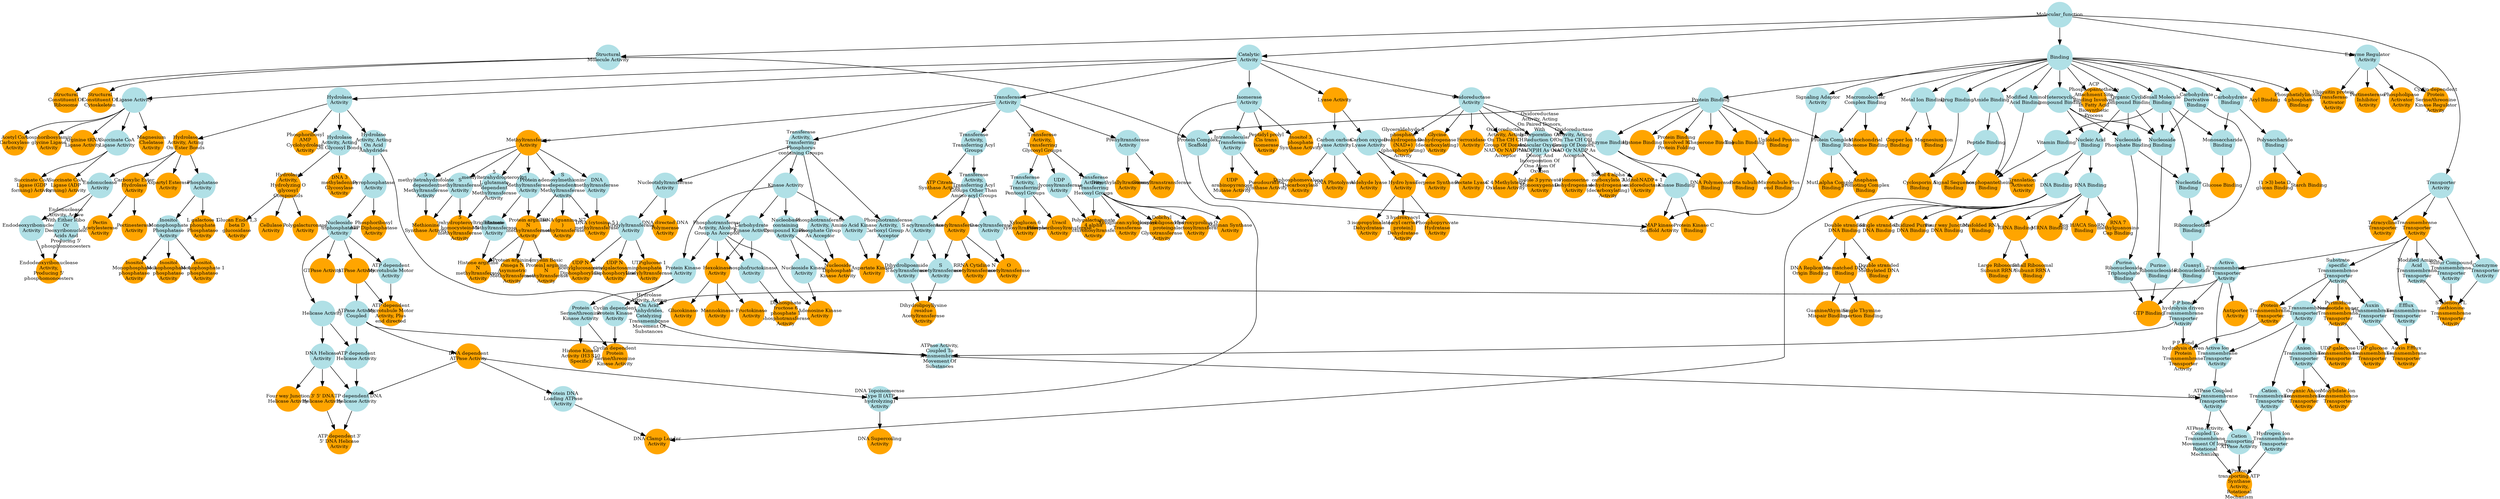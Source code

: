 digraph {
1 [style="filled", fixedsize="true", fontsize="10", shape="circle", width="0.75", fillcolor="powderblue", label="Molecular_function", color="transparent"];
2 [style="filled", fixedsize="true", fontsize="10", shape="circle", width="0.75", fillcolor="powderblue", label="Structural
Molecule Activity", color="transparent"];
3 [style="filled", fixedsize="true", fontsize="10", shape="circle", width="0.75", fillcolor="orange", label="Structural
Constituent Of
Ribosome", color="transparent"];
4 [style="filled", fixedsize="true", fontsize="10", shape="circle", width="0.75", fillcolor="powderblue", label="Catalytic
Activity", color="transparent"];
5 [style="filled", fixedsize="true", fontsize="10", shape="circle", width="0.75", fillcolor="powderblue", label="Hydrolase
Activity", color="transparent"];
6 [style="filled", fixedsize="true", fontsize="10", shape="circle", width="0.75", fillcolor="powderblue", label="Hydrolase
Activity, Acting
On Acid
Anhydrides", color="transparent"];
7 [style="filled", fixedsize="true", fontsize="10", shape="circle", width="0.75", fillcolor="powderblue", label="Pyrophosphatase
Activity", color="transparent"];
8 [style="filled", fixedsize="true", fontsize="10", shape="circle", width="0.75", fillcolor="powderblue", label="Nucleoside
triphosphatase
Activity", color="transparent"];
9 [style="filled", fixedsize="true", fontsize="10", shape="circle", width="0.75", fillcolor="powderblue", label="Binding", color="transparent"];
10 [style="filled", fixedsize="true", fontsize="10", shape="circle", width="0.75", fillcolor="powderblue", label="Protein Binding", color="transparent"];
11 [style="filled", fixedsize="true", fontsize="10", shape="circle", width="0.75", fillcolor="orange", label="Tubulin Binding", color="transparent"];
12 [style="filled", fixedsize="true", fontsize="10", shape="circle", width="0.75", fillcolor="orange", label="Unfolded Protein
Binding", color="transparent"];
13 [style="filled", fixedsize="true", fontsize="10", shape="circle", width="0.75", fillcolor="powderblue", label="Metal Ion Binding", color="transparent"];
14 [style="filled", fixedsize="true", fontsize="10", shape="circle", width="0.75", fillcolor="orange", label="Copper Ion
Binding", color="transparent"];
15 [style="filled", fixedsize="true", fontsize="10", shape="circle", width="0.75", fillcolor="powderblue", label="Organic Cyclic
Compound Binding", color="transparent"];
16 [style="filled", fixedsize="true", fontsize="10", shape="circle", width="0.75", fillcolor="powderblue", label="Heterocyclic
Compound Binding", color="transparent"];
17 [style="filled", fixedsize="true", fontsize="10", shape="circle", width="0.75", fillcolor="powderblue", label="Nucleic Acid
Binding", color="transparent"];
18 [style="filled", fixedsize="true", fontsize="10", shape="circle", width="0.75", fillcolor="powderblue", label="DNA Binding", color="transparent"];
19 [style="filled", fixedsize="true", fontsize="10", shape="circle", width="0.75", fillcolor="orange", label="Double stranded
DNA Binding", color="transparent"];
20 [style="filled", fixedsize="true", fontsize="10", shape="circle", width="0.75", fillcolor="orange", label="DNA Replication
Origin Binding", color="transparent"];
21 [style="filled", fixedsize="true", fontsize="10", shape="circle", width="0.75", fillcolor="powderblue", label="RNA Binding", color="transparent"];
22 [style="filled", fixedsize="true", fontsize="10", shape="circle", width="0.75", fillcolor="orange", label="RRNA Binding", color="transparent"];
23 [style="filled", fixedsize="true", fontsize="10", shape="circle", width="0.75", fillcolor="powderblue", label="Enzyme Regulator
Activity", color="transparent"];
24 [style="filled", fixedsize="true", fontsize="10", shape="circle", width="0.75", fillcolor="orange", label="Cyclin dependent
Protein
Serine/threonine
Kinase Regulator
Activity", color="transparent"];
25 [style="filled", fixedsize="true", fontsize="10", shape="circle", width="0.75", fillcolor="orange", label="ATPase Activity", color="transparent"];
26 [style="filled", fixedsize="true", fontsize="10", shape="circle", width="0.75", fillcolor="powderblue", label="ATPase Activity,
Coupled", color="transparent"];
27 [style="filled", fixedsize="true", fontsize="10", shape="circle", width="0.75", fillcolor="orange", label="DNA dependent
ATPase Activity", color="transparent"];
28 [style="filled", fixedsize="true", fontsize="10", shape="circle", width="0.75", fillcolor="orange", label="MRNA Binding", color="transparent"];
29 [style="filled", fixedsize="true", fontsize="10", shape="circle", width="0.75", fillcolor="powderblue", label="Enzyme Binding", color="transparent"];
30 [style="filled", fixedsize="true", fontsize="10", shape="circle", width="0.75", fillcolor="powderblue", label="Kinase Binding", color="transparent"];
31 [style="filled", fixedsize="true", fontsize="10", shape="circle", width="0.75", fillcolor="powderblue", label="ATP dependent
Microtubule Motor
Activity", color="transparent"];
32 [style="filled", fixedsize="true", fontsize="10", shape="circle", width="0.75", fillcolor="orange", label="ATP dependent
Microtubule Motor
Activity, Plus
end directed", color="transparent"];
33 [style="filled", fixedsize="true", fontsize="10", shape="circle", width="0.75", fillcolor="orange", label="Large Ribosomal
Subunit RRNA
Binding", color="transparent"];
34 [style="filled", fixedsize="true", fontsize="10", shape="circle", width="0.75", fillcolor="powderblue", label="Drug Binding", color="transparent"];
35 [style="filled", fixedsize="true", fontsize="10", shape="circle", width="0.75", fillcolor="powderblue", label="Amide Binding", color="transparent"];
36 [style="filled", fixedsize="true", fontsize="10", shape="circle", width="0.75", fillcolor="powderblue", label="Peptide Binding", color="transparent"];
37 [style="filled", fixedsize="true", fontsize="10", shape="circle", width="0.75", fillcolor="orange", label="Cyclosporin A
Binding", color="transparent"];
38 [style="filled", fixedsize="true", fontsize="10", shape="circle", width="0.75", fillcolor="powderblue", label="Hydrolase
Activity, Acting
On Glycosyl Bonds", color="transparent"];
39 [style="filled", fixedsize="true", fontsize="10", shape="circle", width="0.75", fillcolor="orange", label="Hydrolase
Activity,
Hydrolyzing O
glycosyl
Compounds", color="transparent"];
40 [style="filled", fixedsize="true", fontsize="10", shape="circle", width="0.75", fillcolor="orange", label="Cellulase
Activity", color="transparent"];
41 [style="filled", fixedsize="true", fontsize="10", shape="circle", width="0.75", fillcolor="powderblue", label="Transferase
Activity", color="transparent"];
42 [style="filled", fixedsize="true", fontsize="10", shape="circle", width="0.75", fillcolor="orange", label="Transferase
Activity,
Transferring
Glycosyl Groups", color="transparent"];
43 [style="filled", fixedsize="true", fontsize="10", shape="circle", width="0.75", fillcolor="powderblue", label="Transferase
Activity,
Transferring
Hexosyl Groups", color="transparent"];
44 [style="filled", fixedsize="true", fontsize="10", shape="circle", width="0.75", fillcolor="orange", label="Dolichyl
diphosphooligosaccharide
protein
Glycotransferase
Activity", color="transparent"];
45 [style="filled", fixedsize="true", fontsize="10", shape="circle", width="0.75", fillcolor="orange", label="Mismatched DNA
Binding", color="transparent"];
46 [style="filled", fixedsize="true", fontsize="10", shape="circle", width="0.75", fillcolor="orange", label="Guanine/thymine
Mispair Binding", color="transparent"];
47 [style="filled", fixedsize="true", fontsize="10", shape="circle", width="0.75", fillcolor="orange", label="Single Thymine
Insertion Binding", color="transparent"];
48 [style="filled", fixedsize="true", fontsize="10", shape="circle", width="0.75", fillcolor="orange", label="Structural
Constituent Of
Cytoskeleton", color="transparent"];
49 [style="filled", fixedsize="true", fontsize="10", shape="circle", width="0.75", fillcolor="orange", label="Single stranded
DNA Binding", color="transparent"];
50 [style="filled", fixedsize="true", fontsize="10", shape="circle", width="0.75", fillcolor="powderblue", label="Transporter
Activity", color="transparent"];
51 [style="filled", fixedsize="true", fontsize="10", shape="circle", width="0.75", fillcolor="powderblue", label="Coenzyme
Transporter
Activity", color="transparent"];
52 [style="filled", fixedsize="true", fontsize="10", shape="circle", width="0.75", fillcolor="orange", label="Transmembrane
Transporter
Activity", color="transparent"];
53 [style="filled", fixedsize="true", fontsize="10", shape="circle", width="0.75", fillcolor="powderblue", label="Modified Amino
Acid
Transmembrane
Transporter
Activity", color="transparent"];
54 [style="filled", fixedsize="true", fontsize="10", shape="circle", width="0.75", fillcolor="powderblue", label="Sulfur Compound
Transmembrane
Transporter
Activity", color="transparent"];
55 [style="filled", fixedsize="true", fontsize="10", shape="circle", width="0.75", fillcolor="orange", label="S adenosyl L
methionine
Transmembrane
Transporter
Activity", color="transparent"];
56 [style="filled", fixedsize="true", fontsize="10", shape="circle", width="0.75", fillcolor="powderblue", label="Substrate
specific
Transmembrane
Transporter
Activity", color="transparent"];
57 [style="filled", fixedsize="true", fontsize="10", shape="circle", width="0.75", fillcolor="orange", label="Pyrimidine
Nucleotide sugar
Transmembrane
Transporter
Activity", color="transparent"];
58 [style="filled", fixedsize="true", fontsize="10", shape="circle", width="0.75", fillcolor="orange", label="UDP galactose
Transmembrane
Transporter
Activity", color="transparent"];
59 [style="filled", fixedsize="true", fontsize="10", shape="circle", width="0.75", fillcolor="powderblue", label="Isomerase
Activity", color="transparent"];
60 [style="filled", fixedsize="true", fontsize="10", shape="circle", width="0.75", fillcolor="powderblue", label="Intramolecular
Transferase
Activity", color="transparent"];
61 [style="filled", fixedsize="true", fontsize="10", shape="circle", width="0.75", fillcolor="orange", label="UDP
arabinopyranose
Mutase Activity", color="transparent"];
62 [style="filled", fixedsize="true", fontsize="10", shape="circle", width="0.75", fillcolor="powderblue", label="Ion Transmembrane
Transporter
Activity", color="transparent"];
63 [style="filled", fixedsize="true", fontsize="10", shape="circle", width="0.75", fillcolor="powderblue", label="Anion
Transmembrane
Transporter
Activity", color="transparent"];
64 [style="filled", fixedsize="true", fontsize="10", shape="circle", width="0.75", fillcolor="orange", label="Organic Anion
Transmembrane
Transporter
Activity", color="transparent"];
65 [style="filled", fixedsize="true", fontsize="10", shape="circle", width="0.75", fillcolor="orange", label="Box H/ACA SnoRNA
Binding", color="transparent"];
66 [style="filled", fixedsize="true", fontsize="10", shape="circle", width="0.75", fillcolor="powderblue", label="Macromolecular
Complex Binding", color="transparent"];
67 [style="filled", fixedsize="true", fontsize="10", shape="circle", width="0.75", fillcolor="orange", label="Mitochondrial
Ribosome Binding", color="transparent"];
68 [style="filled", fixedsize="true", fontsize="10", shape="circle", width="0.75", fillcolor="powderblue", label="Prenyltransferase
Activity", color="transparent"];
69 [style="filled", fixedsize="true", fontsize="10", shape="circle", width="0.75", fillcolor="orange", label="Dimethylallyltranstransferase
Activity", color="transparent"];
70 [style="filled", fixedsize="true", fontsize="10", shape="circle", width="0.75", fillcolor="orange", label="Lyase Activity", color="transparent"];
71 [style="filled", fixedsize="true", fontsize="10", shape="circle", width="0.75", fillcolor="powderblue", label="Carbon oxygen
Lyase Activity", color="transparent"];
72 [style="filled", fixedsize="true", fontsize="10", shape="circle", width="0.75", fillcolor="orange", label="Pectate Lyase
Activity", color="transparent"];
73 [style="filled", fixedsize="true", fontsize="10", shape="circle", width="0.75", fillcolor="orange", label="ACP
Phosphopantetheine
Attachment Site
Binding Involved
In Fatty Acid
Biosynthetic
Process", color="transparent"];
74 [style="filled", fixedsize="true", fontsize="10", shape="circle", width="0.75", fillcolor="orange", label="Hydrolase
Activity, Acting
On Ester Bonds", color="transparent"];
75 [style="filled", fixedsize="true", fontsize="10", shape="circle", width="0.75", fillcolor="orange", label="Carboxylic Ester
Hydrolase
Activity", color="transparent"];
76 [style="filled", fixedsize="true", fontsize="10", shape="circle", width="0.75", fillcolor="orange", label="Pectinesterase
Activity", color="transparent"];
77 [style="filled", fixedsize="true", fontsize="10", shape="circle", width="0.75", fillcolor="orange", label="Ubiquitin protein
Transferase
Activator
Activity", color="transparent"];
78 [style="filled", fixedsize="true", fontsize="10", shape="circle", width="0.75", fillcolor="orange", label="Methyltransferase
Activity", color="transparent"];
79 [style="filled", fixedsize="true", fontsize="10", shape="circle", width="0.75", fillcolor="powderblue", label="Protein
Methyltransferase
Activity", color="transparent"];
80 [style="filled", fixedsize="true", fontsize="10", shape="circle", width="0.75", fillcolor="powderblue", label="S
adenosylmethionine
dependent
Methyltransferase
Activity", color="transparent"];
81 [style="filled", fixedsize="true", fontsize="10", shape="circle", width="0.75", fillcolor="orange", label="Protein arginine
N
methyltransferase
Activity", color="transparent"];
82 [style="filled", fixedsize="true", fontsize="10", shape="circle", width="0.75", fillcolor="orange", label="Geranyltranstransferase
Activity", color="transparent"];
83 [style="filled", fixedsize="true", fontsize="10", shape="circle", width="0.75", fillcolor="orange", label="Pectinesterase
Inhibitor
Activity", color="transparent"];
84 [style="filled", fixedsize="true", fontsize="10", shape="circle", width="0.75", fillcolor="orange", label="Protein arginine
Omega N
Asymmetric
Methyltransferase
Activity", color="transparent"];
85 [style="filled", fixedsize="true", fontsize="10", shape="circle", width="0.75", fillcolor="powderblue", label="Transferase
Activity,
Transferring
Phosphorus
containing Groups", color="transparent"];
86 [style="filled", fixedsize="true", fontsize="10", shape="circle", width="0.75", fillcolor="powderblue", label="Nucleotidyltransferase
Activity", color="transparent"];
87 [style="filled", fixedsize="true", fontsize="10", shape="circle", width="0.75", fillcolor="orange", label="DNA directed DNA
Polymerase
Activity", color="transparent"];
88 [style="filled", fixedsize="true", fontsize="10", shape="circle", width="0.75", fillcolor="powderblue", label="Protein Complex
Binding", color="transparent"];
89 [style="filled", fixedsize="true", fontsize="10", shape="circle", width="0.75", fillcolor="orange", label="MutLalpha Complex
Binding", color="transparent"];
90 [style="filled", fixedsize="true", fontsize="10", shape="circle", width="0.75", fillcolor="orange", label="Protein
Transmembrane
Transporter
Activity", color="transparent"];
91 [style="filled", fixedsize="true", fontsize="10", shape="circle", width="0.75", fillcolor="powderblue", label="Active
Transmembrane
Transporter
Activity", color="transparent"];
92 [style="filled", fixedsize="true", fontsize="10", shape="circle", width="0.75", fillcolor="powderblue", label="P P bond
hydrolysis driven
Transmembrane
Transporter
Activity", color="transparent"];
93 [style="filled", fixedsize="true", fontsize="10", shape="circle", width="0.75", fillcolor="orange", label="P P bond
hydrolysis driven
Protein
Transmembrane
Transporter
Activity", color="transparent"];
94 [style="filled", fixedsize="true", fontsize="10", shape="circle", width="0.75", fillcolor="orange", label="Peptidyl prolyl
Cis trans
Isomerase
Activity", color="transparent"];
95 [style="filled", fixedsize="true", fontsize="10", shape="circle", width="0.75", fillcolor="orange", label="Anaphase
promoting Complex
Binding", color="transparent"];
96 [style="filled", fixedsize="true", fontsize="10", shape="circle", width="0.75", fillcolor="orange", label="Aspartyl Esterase
Activity", color="transparent"];
97 [style="filled", fixedsize="true", fontsize="10", shape="circle", width="0.75", fillcolor="powderblue", label="Carbon carbon
Lyase Activity", color="transparent"];
98 [style="filled", fixedsize="true", fontsize="10", shape="circle", width="0.75", fillcolor="orange", label="Aldehyde lyase
Activity", color="transparent"];
99 [style="filled", fixedsize="true", fontsize="10", shape="circle", width="0.75", fillcolor="orange", label="Polygalacturonase
Activity", color="transparent"];
100 [style="filled", fixedsize="true", fontsize="10", shape="circle", width="0.75", fillcolor="orange", label="Hydroxyproline O
galactosyltransferase
Activity", color="transparent"];
101 [style="filled", fixedsize="true", fontsize="10", shape="circle", width="0.75", fillcolor="powderblue", label="Carbohydrate
Binding", color="transparent"];
102 [style="filled", fixedsize="true", fontsize="10", shape="circle", width="0.75", fillcolor="powderblue", label="Polysaccharide
Binding", color="transparent"];
103 [style="filled", fixedsize="true", fontsize="10", shape="circle", width="0.75", fillcolor="orange", label="(1 >3) beta D
glucan Binding", color="transparent"];
104 [style="filled", fixedsize="true", fontsize="10", shape="circle", width="0.75", fillcolor="powderblue", label="Phosphotransferase
Activity,
Carboxyl Group As
Acceptor", color="transparent"];
105 [style="filled", fixedsize="true", fontsize="10", shape="circle", width="0.75", fillcolor="powderblue", label="Kinase Activity", color="transparent"];
106 [style="filled", fixedsize="true", fontsize="10", shape="circle", width="0.75", fillcolor="powderblue", label="Amino Acid Kinase
Activity", color="transparent"];
107 [style="filled", fixedsize="true", fontsize="10", shape="circle", width="0.75", fillcolor="orange", label="Aspartate Kinase
Activity", color="transparent"];
108 [style="filled", fixedsize="true", fontsize="10", shape="circle", width="0.75", fillcolor="orange", label="Translation
Activator
Activity", color="transparent"];
109 [style="filled", fixedsize="true", fontsize="10", shape="circle", width="0.75", fillcolor="powderblue", label="UDP
glycosyltransferase
Activity", color="transparent"];
110 [style="filled", fixedsize="true", fontsize="10", shape="circle", width="0.75", fillcolor="orange", label="Polygalacturonate
4 alpha
galacturonosyltransferase
Activity", color="transparent"];
111 [style="filled", fixedsize="true", fontsize="10", shape="circle", width="0.75", fillcolor="orange", label="Glucan Endo 1,3
beta D
glucosidase
Activity", color="transparent"];
112 [style="filled", fixedsize="true", fontsize="10", shape="circle", width="0.75", fillcolor="powderblue", label="Uridylyltransferase
Activity", color="transparent"];
113 [style="filled", fixedsize="true", fontsize="10", shape="circle", width="0.75", fillcolor="orange", label="UDP N
acetylgalactosamine
Diphosphorylase
Activity", color="transparent"];
114 [style="filled", fixedsize="true", fontsize="10", shape="circle", width="0.75", fillcolor="powderblue", label="Oxidoreductase
Activity", color="transparent"];
115 [style="filled", fixedsize="true", fontsize="10", shape="circle", width="0.75", fillcolor="powderblue", label="Oxidoreductase
Activity, Acting
On Paired Donors,
With
Incorporation Or
Reduction Of
Molecular Oxygen,
NAD(P)H As One
Donor, And
Incorporation Of
One Atom Of
Oxygen", color="transparent"];
116 [style="filled", fixedsize="true", fontsize="10", shape="circle", width="0.75", fillcolor="orange", label="C 4 Methylsterol
Oxidase Activity", color="transparent"];
117 [style="filled", fixedsize="true", fontsize="10", shape="circle", width="0.75", fillcolor="orange", label="UDP glucose
Transmembrane
Transporter
Activity", color="transparent"];
118 [style="filled", fixedsize="true", fontsize="10", shape="circle", width="0.75", fillcolor="orange", label="Pseudouridine
Synthase Activity", color="transparent"];
119 [style="filled", fixedsize="true", fontsize="10", shape="circle", width="0.75", fillcolor="orange", label="DNA Polymerase
Binding", color="transparent"];
120 [style="filled", fixedsize="true", fontsize="10", shape="circle", width="0.75", fillcolor="powderblue", label="Phosphatase
Activity", color="transparent"];
121 [style="filled", fixedsize="true", fontsize="10", shape="circle", width="0.75", fillcolor="orange", label="RNA 7
methylguanosine
Cap Binding", color="transparent"];
122 [style="filled", fixedsize="true", fontsize="10", shape="circle", width="0.75", fillcolor="orange", label="Diphosphomevalonate
Decarboxylase
Activity", color="transparent"];
123 [style="filled", fixedsize="true", fontsize="10", shape="circle", width="0.75", fillcolor="orange", label="Inositol 3
phosphate
Synthase Activity", color="transparent"];
124 [style="filled", fixedsize="true", fontsize="10", shape="circle", width="0.75", fillcolor="orange", label="GTPase Activity", color="transparent"];
125 [style="filled", fixedsize="true", fontsize="10", shape="circle", width="0.75", fillcolor="orange", label="Hydro lyase
Activity", color="transparent"];
126 [style="filled", fixedsize="true", fontsize="10", shape="circle", width="0.75", fillcolor="orange", label="Phosphoribosyl
AMP
Cyclohydrolase
Activity", color="transparent"];
127 [style="filled", fixedsize="true", fontsize="10", shape="circle", width="0.75", fillcolor="orange", label="Phosphoribosyl
ATP Diphosphatase
Activity", color="transparent"];
128 [style="filled", fixedsize="true", fontsize="10", shape="circle", width="0.75", fillcolor="orange", label="L galactose 1
phosphate
Phosphatase
Activity", color="transparent"];
129 [style="filled", fixedsize="true", fontsize="10", shape="circle", width="0.75", fillcolor="orange", label="TRNA (guanine N7
)
methyltransferase
Activity", color="transparent"];
130 [style="filled", fixedsize="true", fontsize="10", shape="circle", width="0.75", fillcolor="powderblue", label="Ligase Activity", color="transparent"];
131 [style="filled", fixedsize="true", fontsize="10", shape="circle", width="0.75", fillcolor="orange", label="Phosphoribosylamine
glycine Ligase
Activity", color="transparent"];
132 [style="filled", fixedsize="true", fontsize="10", shape="circle", width="0.75", fillcolor="powderblue", label="Endonuclease
Activity", color="transparent"];
133 [style="filled", fixedsize="true", fontsize="10", shape="circle", width="0.75", fillcolor="powderblue", label="Endodeoxyribonuclease
Activity", color="transparent"];
134 [style="filled", fixedsize="true", fontsize="10", shape="circle", width="0.75", fillcolor="powderblue", label="Endonuclease
Activity, Active
With Either Ribo 
Or
Deoxyribonucleic
Acids And
Producing 5'
phosphomonoesters", color="transparent"];
135 [style="filled", fixedsize="true", fontsize="10", shape="circle", width="0.75", fillcolor="orange", label="Endodeoxyribonuclease
Activity,
Producing 5'
phosphomonoesters", color="transparent"];
136 [style="filled", fixedsize="true", fontsize="10", shape="circle", width="0.75", fillcolor="powderblue", label="Protein Complex
Scaffold", color="transparent"];
137 [style="filled", fixedsize="true", fontsize="10", shape="circle", width="0.75", fillcolor="powderblue", label="Signaling Adaptor
Activity", color="transparent"];
138 [style="filled", fixedsize="true", fontsize="10", shape="circle", width="0.75", fillcolor="orange", label="MAP kinase
Scaffold Activity", color="transparent"];
139 [style="filled", fixedsize="true", fontsize="10", shape="circle", width="0.75", fillcolor="orange", label="3 hydroxyacyl
[acyl carrier
protein]
Dehydratase
Activity", color="transparent"];
140 [style="filled", fixedsize="true", fontsize="10", shape="circle", width="0.75", fillcolor="orange", label="Misfolded RNA
Binding", color="transparent"];
141 [style="filled", fixedsize="true", fontsize="10", shape="circle", width="0.75", fillcolor="orange", label="Small Ribosomal
Subunit RRNA
Binding", color="transparent"];
142 [style="filled", fixedsize="true", fontsize="10", shape="circle", width="0.75", fillcolor="powderblue", label="Histone
Methyltransferase
Activity", color="transparent"];
143 [style="filled", fixedsize="true", fontsize="10", shape="circle", width="0.75", fillcolor="orange", label="Histone arginine
N
methyltransferase
Activity", color="transparent"];
144 [style="filled", fixedsize="true", fontsize="10", shape="circle", width="0.75", fillcolor="powderblue", label="Helicase Activity", color="transparent"];
145 [style="filled", fixedsize="true", fontsize="10", shape="circle", width="0.75", fillcolor="powderblue", label="DNA Helicase
Activity", color="transparent"];
146 [style="filled", fixedsize="true", fontsize="10", shape="circle", width="0.75", fillcolor="orange", label="Four way Junction
Helicase Activity", color="transparent"];
147 [style="filled", fixedsize="true", fontsize="10", shape="circle", width="0.75", fillcolor="powderblue", label="Transferase
Activity,
Transferring Acyl
Groups", color="transparent"];
148 [style="filled", fixedsize="true", fontsize="10", shape="circle", width="0.75", fillcolor="orange", label="ATP Citrate
Synthase Activity", color="transparent"];
149 [style="filled", fixedsize="true", fontsize="10", shape="circle", width="0.75", fillcolor="powderblue", label="Phosphotransferase
Activity, Alcohol
Group As Acceptor", color="transparent"];
150 [style="filled", fixedsize="true", fontsize="10", shape="circle", width="0.75", fillcolor="powderblue", label="Protein Kinase
Activity", color="transparent"];
151 [style="filled", fixedsize="true", fontsize="10", shape="circle", width="0.75", fillcolor="powderblue", label="Protein
Serine/threonine
Kinase Activity", color="transparent"];
152 [style="filled", fixedsize="true", fontsize="10", shape="circle", width="0.75", fillcolor="powderblue", label="Cyclin dependent
Protein Kinase
Activity", color="transparent"];
153 [style="filled", fixedsize="true", fontsize="10", shape="circle", width="0.75", fillcolor="orange", label="Cyclin dependent
Protein
Serine/threonine
Kinase Activity", color="transparent"];
154 [style="filled", fixedsize="true", fontsize="10", shape="circle", width="0.75", fillcolor="orange", label="Double stranded
Methylated DNA
Binding", color="transparent"];
155 [style="filled", fixedsize="true", fontsize="10", shape="circle", width="0.75", fillcolor="orange", label="Pectin
Acetylesterase
Activity", color="transparent"];
156 [style="filled", fixedsize="true", fontsize="10", shape="circle", width="0.75", fillcolor="orange", label="Oxidoreductase
Activity, Acting
On The CH CH
Group Of Donors,
NAD Or NADP As
Acceptor", color="transparent"];
157 [style="filled", fixedsize="true", fontsize="10", shape="circle", width="0.75", fillcolor="orange", label="DNA Photolyase
Activity", color="transparent"];
158 [style="filled", fixedsize="true", fontsize="10", shape="circle", width="0.75", fillcolor="orange", label="Tetracycline
Transporter
Activity", color="transparent"];
159 [style="filled", fixedsize="true", fontsize="10", shape="circle", width="0.75", fillcolor="powderblue", label="Cation
Transmembrane
Transporter
Activity", color="transparent"];
160 [style="filled", fixedsize="true", fontsize="10", shape="circle", width="0.75", fillcolor="powderblue", label="Hydrogen Ion
Transmembrane
Transporter
Activity", color="transparent"];
161 [style="filled", fixedsize="true", fontsize="10", shape="circle", width="0.75", fillcolor="powderblue", label="Active Ion
Transmembrane
Transporter
Activity", color="transparent"];
162 [style="filled", fixedsize="true", fontsize="10", shape="circle", width="0.75", fillcolor="powderblue", label="Hydrolase
Activity, Acting
On Acid
Anhydrides,
Catalyzing
Transmembrane
Movement Of
Substances", color="transparent"];
163 [style="filled", fixedsize="true", fontsize="10", shape="circle", width="0.75", fillcolor="powderblue", label="ATPase Activity,
Coupled To
Transmembrane
Movement Of
Substances", color="transparent"];
164 [style="filled", fixedsize="true", fontsize="10", shape="circle", width="0.75", fillcolor="powderblue", label="ATPase Coupled
Ion Transmembrane
Transporter
Activity", color="transparent"];
165 [style="filled", fixedsize="true", fontsize="10", shape="circle", width="0.75", fillcolor="powderblue", label="Cation
transporting
ATPase Activity", color="transparent"];
166 [style="filled", fixedsize="true", fontsize="10", shape="circle", width="0.75", fillcolor="powderblue", label="ATPase Activity,
Coupled To
Transmembrane
Movement Of Ions,
Rotational
Mechanism", color="transparent"];
167 [style="filled", fixedsize="true", fontsize="10", shape="circle", width="0.75", fillcolor="orange", label="Proton
transporting ATP
Synthase
Activity,
Rotational
Mechanism", color="transparent"];
168 [style="filled", fixedsize="true", fontsize="10", shape="circle", width="0.75", fillcolor="orange", label="Protein Kinase C
Binding", color="transparent"];
169 [style="filled", fixedsize="true", fontsize="10", shape="circle", width="0.75", fillcolor="powderblue", label="Oxidoreductase
Activity, Acting
On The CH OH
Group Of Donors,
NAD Or NADP As
Acceptor", color="transparent"];
170 [style="filled", fixedsize="true", fontsize="10", shape="circle", width="0.75", fillcolor="orange", label="Alditol:NADP+ 1
oxidoreductase
Activity", color="transparent"];
171 [style="filled", fixedsize="true", fontsize="10", shape="circle", width="0.75", fillcolor="orange", label="UTP:glucose 1
phosphate
Uridylyltransferase
Activity", color="transparent"];
172 [style="filled", fixedsize="true", fontsize="10", shape="circle", width="0.75", fillcolor="powderblue", label="S
methyltransferase
Activity", color="transparent"];
173 [style="filled", fixedsize="true", fontsize="10", shape="circle", width="0.75", fillcolor="powderblue", label="5
methyltetrahydropteroyltri
L glutamate
dependent
Methyltransferase
Activity", color="transparent"];
174 [style="filled", fixedsize="true", fontsize="10", shape="circle", width="0.75", fillcolor="orange", label="5
methyltetrahydropteroyltriglutamate
homocysteine S
methyltransferase
Activity", color="transparent"];
175 [style="filled", fixedsize="true", fontsize="10", shape="circle", width="0.75", fillcolor="powderblue", label="5
methyltetrahydrofolate
dependent
Methyltransferase
Activity", color="transparent"];
176 [style="filled", fixedsize="true", fontsize="10", shape="circle", width="0.75", fillcolor="orange", label="Methionine
Synthase Activity", color="transparent"];
177 [style="filled", fixedsize="true", fontsize="10", shape="circle", width="0.75", fillcolor="orange", label="Arginine tRNA
Ligase Activity", color="transparent"];
178 [style="filled", fixedsize="true", fontsize="10", shape="circle", width="0.75", fillcolor="powderblue", label="Carbohydrate
Kinase Activity", color="transparent"];
179 [style="filled", fixedsize="true", fontsize="10", shape="circle", width="0.75", fillcolor="powderblue", label="Phosphofructokinase
Activity", color="transparent"];
180 [style="filled", fixedsize="true", fontsize="10", shape="circle", width="0.75", fillcolor="orange", label="Diphosphate
fructose 6
phosphate 1
phosphotransferase
Activity", color="transparent"];
181 [style="filled", fixedsize="true", fontsize="10", shape="circle", width="0.75", fillcolor="orange", label="Histone Binding", color="transparent"];
182 [style="filled", fixedsize="true", fontsize="10", shape="circle", width="0.75", fillcolor="powderblue", label="Small Molecule
Binding", color="transparent"];
183 [style="filled", fixedsize="true", fontsize="10", shape="circle", width="0.75", fillcolor="powderblue", label="Carbohydrate
Derivative
Binding", color="transparent"];
184 [style="filled", fixedsize="true", fontsize="10", shape="circle", width="0.75", fillcolor="powderblue", label="Nucleoside
Binding", color="transparent"];
185 [style="filled", fixedsize="true", fontsize="10", shape="circle", width="0.75", fillcolor="powderblue", label="Purine
Ribonucleoside
Binding", color="transparent"];
186 [style="filled", fixedsize="true", fontsize="10", shape="circle", width="0.75", fillcolor="powderblue", label="Nucleoside
Phosphate Binding", color="transparent"];
187 [style="filled", fixedsize="true", fontsize="10", shape="circle", width="0.75", fillcolor="powderblue", label="Nucleotide
Binding", color="transparent"];
188 [style="filled", fixedsize="true", fontsize="10", shape="circle", width="0.75", fillcolor="powderblue", label="Ribonucleotide
Binding", color="transparent"];
189 [style="filled", fixedsize="true", fontsize="10", shape="circle", width="0.75", fillcolor="powderblue", label="Guanyl
Ribonucleotide
Binding", color="transparent"];
190 [style="filled", fixedsize="true", fontsize="10", shape="circle", width="0.75", fillcolor="powderblue", label="Purine
Ribonucleoside
Triphosphate
Binding", color="transparent"];
191 [style="filled", fixedsize="true", fontsize="10", shape="circle", width="0.75", fillcolor="orange", label="GTP Binding", color="transparent"];
192 [style="filled", fixedsize="true", fontsize="10", shape="circle", width="0.75", fillcolor="orange", label="Phosphopyruvate
Hydratase
Activity", color="transparent"];
193 [style="filled", fixedsize="true", fontsize="10", shape="circle", width="0.75", fillcolor="powderblue", label="Nucleobase
containing
Compound Kinase
Activity", color="transparent"];
194 [style="filled", fixedsize="true", fontsize="10", shape="circle", width="0.75", fillcolor="powderblue", label="Nucleoside Kinase
Activity", color="transparent"];
195 [style="filled", fixedsize="true", fontsize="10", shape="circle", width="0.75", fillcolor="orange", label="Adenosine Kinase
Activity", color="transparent"];
196 [style="filled", fixedsize="true", fontsize="10", shape="circle", width="0.75", fillcolor="orange", label="Hexokinase
Activity", color="transparent"];
197 [style="filled", fixedsize="true", fontsize="10", shape="circle", width="0.75", fillcolor="orange", label="Glucokinase
Activity", color="transparent"];
198 [style="filled", fixedsize="true", fontsize="10", shape="circle", width="0.75", fillcolor="powderblue", label="Monosaccharide
Binding", color="transparent"];
199 [style="filled", fixedsize="true", fontsize="10", shape="circle", width="0.75", fillcolor="orange", label="Glucose Binding", color="transparent"];
200 [style="filled", fixedsize="true", fontsize="10", shape="circle", width="0.75", fillcolor="orange", label="Mannokinase
Activity", color="transparent"];
201 [style="filled", fixedsize="true", fontsize="10", shape="circle", width="0.75", fillcolor="orange", label="Beta tubulin
Binding", color="transparent"];
202 [style="filled", fixedsize="true", fontsize="10", shape="circle", width="0.75", fillcolor="orange", label="Antiporter
Activity", color="transparent"];
203 [style="filled", fixedsize="true", fontsize="10", shape="circle", width="0.75", fillcolor="orange", label="Acyl Binding", color="transparent"];
204 [style="filled", fixedsize="true", fontsize="10", shape="circle", width="0.75", fillcolor="powderblue", label="Efflux
Transmembrane
Transporter
Activity", color="transparent"];
205 [style="filled", fixedsize="true", fontsize="10", shape="circle", width="0.75", fillcolor="powderblue", label="Auxin
Transmembrane
Transporter
Activity", color="transparent"];
206 [style="filled", fixedsize="true", fontsize="10", shape="circle", width="0.75", fillcolor="orange", label="Auxin Efflux
Transmembrane
Transporter
Activity", color="transparent"];
207 [style="filled", fixedsize="true", fontsize="10", shape="circle", width="0.75", fillcolor="powderblue", label="Succinate CoA
Ligase Activity", color="transparent"];
208 [style="filled", fixedsize="true", fontsize="10", shape="circle", width="0.75", fillcolor="orange", label="Succinate CoA
Ligase (ADP
forming) Activity", color="transparent"];
209 [style="filled", fixedsize="true", fontsize="10", shape="circle", width="0.75", fillcolor="orange", label="Succinate CoA
Ligase (GDP
forming) Activity", color="transparent"];
210 [style="filled", fixedsize="true", fontsize="10", shape="circle", width="0.75", fillcolor="orange", label="Oxidized Purine
DNA Binding", color="transparent"];
211 [style="filled", fixedsize="true", fontsize="10", shape="circle", width="0.75", fillcolor="powderblue", label="Inositol
Monophosphate
Phosphatase
Activity", color="transparent"];
212 [style="filled", fixedsize="true", fontsize="10", shape="circle", width="0.75", fillcolor="orange", label="Inositol
Monophosphate 1
phosphatase
Activity", color="transparent"];
213 [style="filled", fixedsize="true", fontsize="10", shape="circle", width="0.75", fillcolor="orange", label="Inositol
Monophosphate 3
phosphatase
Activity", color="transparent"];
214 [style="filled", fixedsize="true", fontsize="10", shape="circle", width="0.75", fillcolor="orange", label="Inositol
Monophosphate 4
phosphatase
Activity", color="transparent"];
215 [style="filled", fixedsize="true", fontsize="10", shape="circle", width="0.75", fillcolor="orange", label="Mannan Synthase
Activity", color="transparent"];
216 [style="filled", fixedsize="true", fontsize="10", shape="circle", width="0.75", fillcolor="orange", label="Signal Sequence
Binding", color="transparent"];
217 [style="filled", fixedsize="true", fontsize="10", shape="circle", width="0.75", fillcolor="orange", label="DNA 3
methyladenine
Glycosylase
Activity", color="transparent"];
218 [style="filled", fixedsize="true", fontsize="10", shape="circle", width="0.75", fillcolor="orange", label="Glyceraldehyde 3
phosphate
Dehydrogenase
(NAD+)
(phosphorylating)
Activity", color="transparent"];
219 [style="filled", fixedsize="true", fontsize="10", shape="circle", width="0.75", fillcolor="orange", label="Phospholipase
Activator
Activity", color="transparent"];
220 [style="filled", fixedsize="true", fontsize="10", shape="circle", width="0.75", fillcolor="powderblue", label="Transferase
Activity,
Transferring
Pentosyl Groups", color="transparent"];
221 [style="filled", fixedsize="true", fontsize="10", shape="circle", width="0.75", fillcolor="orange", label="Xyloglucan 6
xylosyltransferase
Activity", color="transparent"];
222 [style="filled", fixedsize="true", fontsize="10", shape="circle", width="0.75", fillcolor="orange", label="Molybdate Ion
Transmembrane
Transporter
Activity", color="transparent"];
223 [style="filled", fixedsize="true", fontsize="10", shape="circle", width="0.75", fillcolor="orange", label="Four way Junction
DNA Binding", color="transparent"];
224 [style="filled", fixedsize="true", fontsize="10", shape="circle", width="0.75", fillcolor="orange", label="Fructokinase
Activity", color="transparent"];
225 [style="filled", fixedsize="true", fontsize="10", shape="circle", width="0.75", fillcolor="orange", label="Magnesium Ion
Binding", color="transparent"];
226 [style="filled", fixedsize="true", fontsize="10", shape="circle", width="0.75", fillcolor="powderblue", label="DNA
methyltransferase
Activity", color="transparent"];
227 [style="filled", fixedsize="true", fontsize="10", shape="circle", width="0.75", fillcolor="orange", label="DNA (cytosine 5 )
methyltransferase
Activity", color="transparent"];
228 [style="filled", fixedsize="true", fontsize="10", shape="circle", width="0.75", fillcolor="orange", label="Microtubule Plus
end Binding", color="transparent"];
229 [style="filled", fixedsize="true", fontsize="10", shape="circle", width="0.75", fillcolor="orange", label="Starch Binding", color="transparent"];
230 [style="filled", fixedsize="true", fontsize="10", shape="circle", width="0.75", fillcolor="powderblue", label="ATP dependent
Helicase Activity", color="transparent"];
231 [style="filled", fixedsize="true", fontsize="10", shape="circle", width="0.75", fillcolor="powderblue", label="ATP dependent DNA
Helicase Activity", color="transparent"];
232 [style="filled", fixedsize="true", fontsize="10", shape="circle", width="0.75", fillcolor="orange", label="3' 5' DNA
Helicase Activity", color="transparent"];
233 [style="filled", fixedsize="true", fontsize="10", shape="circle", width="0.75", fillcolor="orange", label="ATP dependent 3'
5' DNA Helicase
Activity", color="transparent"];
234 [style="filled", fixedsize="true", fontsize="10", shape="circle", width="0.75", fillcolor="orange", label="Homoserine
Dehydrogenase
Activity", color="transparent"];
235 [style="filled", fixedsize="true", fontsize="10", shape="circle", width="0.75", fillcolor="orange", label="Uracil
Phosphoribosyltransferase
Activity", color="transparent"];
236 [style="filled", fixedsize="true", fontsize="10", shape="circle", width="0.75", fillcolor="orange", label="UDP N
acetylglucosamine
Diphosphorylase
Activity", color="transparent"];
237 [style="filled", fixedsize="true", fontsize="10", shape="circle", width="0.75", fillcolor="orange", label="Sterol 4 alpha
carboxylate 3
dehydrogenase
(decarboxylating)
Activity", color="transparent"];
238 [style="filled", fixedsize="true", fontsize="10", shape="circle", width="0.75", fillcolor="powderblue", label="Transferase
Activity,
Transferring Acyl
Groups Other Than
Amino acyl Groups", color="transparent"];
239 [style="filled", fixedsize="true", fontsize="10", shape="circle", width="0.75", fillcolor="orange", label="Acetyltransferase
Activity", color="transparent"];
240 [style="filled", fixedsize="true", fontsize="10", shape="circle", width="0.75", fillcolor="powderblue", label="S acyltransferase
Activity", color="transparent"];
241 [style="filled", fixedsize="true", fontsize="10", shape="circle", width="0.75", fillcolor="powderblue", label="S
acetyltransferase
Activity", color="transparent"];
242 [style="filled", fixedsize="true", fontsize="10", shape="circle", width="0.75", fillcolor="powderblue", label="Dihydrolipoamide
S acyltransferase
Activity", color="transparent"];
243 [style="filled", fixedsize="true", fontsize="10", shape="circle", width="0.75", fillcolor="orange", label="Dihydrolipoyllysine
residue
Acetyltransferase
Activity", color="transparent"];
244 [style="filled", fixedsize="true", fontsize="10", shape="circle", width="0.75", fillcolor="orange", label="[myelin Basic
Protein] arginine
N
methyltransferase
Activity", color="transparent"];
245 [style="filled", fixedsize="true", fontsize="10", shape="circle", width="0.75", fillcolor="orange", label="Glycine
Dehydrogenase
(decarboxylating)
Activity", color="transparent"];
246 [style="filled", fixedsize="true", fontsize="10", shape="circle", width="0.75", fillcolor="orange", label="Magnesium
Chelatase
Activity", color="transparent"];
247 [style="filled", fixedsize="true", fontsize="10", shape="circle", width="0.75", fillcolor="orange", label="Protein Binding
Involved In
Protein Folding", color="transparent"];
248 [style="filled", fixedsize="true", fontsize="10", shape="circle", width="0.75", fillcolor="orange", label="Histone Kinase
Activity (H3 S10
Specific)", color="transparent"];
249 [style="filled", fixedsize="true", fontsize="10", shape="circle", width="0.75", fillcolor="orange", label="Phosphatidylinositol
4 phosphate
Binding", color="transparent"];
250 [style="filled", fixedsize="true", fontsize="10", shape="circle", width="0.75", fillcolor="orange", label="Terpene Synthase
Activity", color="transparent"];
251 [style="filled", fixedsize="true", fontsize="10", shape="circle", width="0.75", fillcolor="orange", label="3 isopropylmalate
Dehydratase
Activity", color="transparent"];
252 [style="filled", fixedsize="true", fontsize="10", shape="circle", width="0.75", fillcolor="orange", label="Indole 3 pyruvate
Monooxygenase
Activity", color="transparent"];
253 [style="filled", fixedsize="true", fontsize="10", shape="circle", width="0.75", fillcolor="orange", label="Chaperone Binding", color="transparent"];
254 [style="filled", fixedsize="true", fontsize="10", shape="circle", width="0.75", fillcolor="powderblue", label="O acyltransferase
Activity", color="transparent"];
255 [style="filled", fixedsize="true", fontsize="10", shape="circle", width="0.75", fillcolor="orange", label="O
acetyltransferase
Activity", color="transparent"];
256 [style="filled", fixedsize="true", fontsize="10", shape="circle", width="0.75", fillcolor="orange", label="Ferroxidase
Activity", color="transparent"];
257 [style="filled", fixedsize="true", fontsize="10", shape="circle", width="0.75", fillcolor="orange", label="RRNA Cytidine N
acetyltransferase
Activity", color="transparent"];
258 [style="filled", fixedsize="true", fontsize="10", shape="circle", width="0.75", fillcolor="orange", label="Xyloglucan:xyloglucosyl
Transferase
Activity", color="transparent"];
259 [style="filled", fixedsize="true", fontsize="10", shape="circle", width="0.75", fillcolor="orange", label="Acetyl CoA
Carboxylase
Activity", color="transparent"];
260 [style="filled", fixedsize="true", fontsize="10", shape="circle", width="0.75", fillcolor="powderblue", label="Vitamin Binding", color="transparent"];
261 [style="filled", fixedsize="true", fontsize="10", shape="circle", width="0.75", fillcolor="powderblue", label="Modified Amino
Acid Binding", color="transparent"];
262 [style="filled", fixedsize="true", fontsize="10", shape="circle", width="0.75", fillcolor="orange", label="Phosphopantetheine
Binding", color="transparent"];
263 [style="filled", fixedsize="true", fontsize="10", shape="circle", width="0.75", fillcolor="powderblue", label="Phosphotransferase
Activity,
Phosphate Group
As Acceptor", color="transparent"];
264 [style="filled", fixedsize="true", fontsize="10", shape="circle", width="0.75", fillcolor="orange", label="Nucleoside
Diphosphate
Kinase Activity", color="transparent"];
265 [style="filled", fixedsize="true", fontsize="10", shape="circle", width="0.75", fillcolor="powderblue", label="DNA Topoisomerase
Type II (ATP
hydrolyzing)
Activity", color="transparent"];
266 [style="filled", fixedsize="true", fontsize="10", shape="circle", width="0.75", fillcolor="orange", label="DNA Supercoiling
Activity", color="transparent"];
267 [style="filled", fixedsize="true", fontsize="10", shape="circle", width="0.75", fillcolor="powderblue", label="Protein DNA
Loading ATPase
Activity", color="transparent"];
268 [style="filled", fixedsize="true", fontsize="10", shape="circle", width="0.75", fillcolor="orange", label="DNA Clamp Loader
Activity", color="transparent"];
1 -> 2 [color="#000000", lty="solid"];
2 -> 3 [color="#000000", lty="solid"];
1 -> 4 [color="#000000", lty="solid"];
4 -> 5 [color="#000000", lty="solid"];
5 -> 6 [color="#000000", lty="solid"];
6 -> 7 [color="#000000", lty="solid"];
7 -> 8 [color="#000000", lty="solid"];
1 -> 9 [color="#000000", lty="solid"];
9 -> 10 [color="#000000", lty="solid"];
10 -> 11 [color="#000000", lty="solid"];
10 -> 12 [color="#000000", lty="solid"];
9 -> 13 [color="#000000", lty="solid"];
13 -> 14 [color="#000000", lty="solid"];
9 -> 15 [color="#000000", lty="solid"];
9 -> 16 [color="#000000", lty="solid"];
15 -> 17 [color="#000000", lty="solid"];
16 -> 17 [color="#000000", lty="solid"];
17 -> 18 [color="#000000", lty="solid"];
18 -> 19 [color="#000000", lty="solid"];
19 -> 20 [color="#000000", lty="solid"];
17 -> 21 [color="#000000", lty="solid"];
21 -> 22 [color="#000000", lty="solid"];
1 -> 23 [color="#000000", lty="solid"];
23 -> 24 [color="#000000", lty="solid"];
8 -> 25 [color="#000000", lty="solid"];
25 -> 26 [color="#000000", lty="solid"];
26 -> 27 [color="#000000", lty="solid"];
21 -> 28 [color="#000000", lty="solid"];
10 -> 29 [color="#000000", lty="solid"];
29 -> 30 [color="#000000", lty="solid"];
8 -> 31 [color="#000000", lty="solid"];
25 -> 32 [color="#000000", lty="solid"];
31 -> 32 [color="#000000", lty="solid"];
22 -> 33 [color="#000000", lty="solid"];
9 -> 34 [color="#000000", lty="solid"];
9 -> 35 [color="#000000", lty="solid"];
35 -> 36 [color="#000000", lty="solid"];
34 -> 37 [color="#000000", lty="solid"];
36 -> 37 [color="#000000", lty="solid"];
5 -> 38 [color="#000000", lty="solid"];
38 -> 39 [color="#000000", lty="solid"];
39 -> 40 [color="#000000", lty="solid"];
4 -> 41 [color="#000000", lty="solid"];
41 -> 42 [color="#000000", lty="solid"];
42 -> 43 [color="#000000", lty="solid"];
43 -> 44 [color="#000000", lty="solid"];
19 -> 45 [color="#000000", lty="solid"];
45 -> 46 [color="#000000", lty="solid"];
45 -> 47 [color="#000000", lty="solid"];
2 -> 48 [color="#000000", lty="solid"];
18 -> 49 [color="#000000", lty="solid"];
1 -> 50 [color="#000000", lty="solid"];
50 -> 51 [color="#000000", lty="solid"];
50 -> 52 [color="#000000", lty="solid"];
52 -> 53 [color="#000000", lty="solid"];
52 -> 54 [color="#000000", lty="solid"];
51 -> 55 [color="#000000", lty="solid"];
53 -> 55 [color="#000000", lty="solid"];
54 -> 55 [color="#000000", lty="solid"];
52 -> 56 [color="#000000", lty="solid"];
56 -> 57 [color="#000000", lty="solid"];
57 -> 58 [color="#000000", lty="solid"];
4 -> 59 [color="#000000", lty="solid"];
59 -> 60 [color="#000000", lty="solid"];
60 -> 61 [color="#000000", lty="solid"];
56 -> 62 [color="#000000", lty="solid"];
62 -> 63 [color="#000000", lty="solid"];
63 -> 64 [color="#000000", lty="solid"];
21 -> 65 [color="#000000", lty="solid"];
9 -> 66 [color="#000000", lty="solid"];
66 -> 67 [color="#000000", lty="solid"];
41 -> 68 [color="#000000", lty="solid"];
68 -> 69 [color="#000000", lty="solid"];
4 -> 70 [color="#000000", lty="solid"];
70 -> 71 [color="#000000", lty="solid"];
71 -> 72 [color="#000000", lty="solid"];
9 -> 73 [color="#000000", lty="solid"];
5 -> 74 [color="#000000", lty="solid"];
74 -> 75 [color="#000000", lty="solid"];
75 -> 76 [color="#000000", lty="solid"];
23 -> 77 [color="#000000", lty="solid"];
41 -> 78 [color="#000000", lty="solid"];
78 -> 79 [color="#000000", lty="solid"];
78 -> 80 [color="#000000", lty="solid"];
79 -> 81 [color="#000000", lty="solid"];
80 -> 81 [color="#000000", lty="solid"];
68 -> 82 [color="#000000", lty="solid"];
23 -> 83 [color="#000000", lty="solid"];
81 -> 84 [color="#000000", lty="solid"];
41 -> 85 [color="#000000", lty="solid"];
85 -> 86 [color="#000000", lty="solid"];
86 -> 87 [color="#000000", lty="solid"];
10 -> 88 [color="#000000", lty="solid"];
66 -> 88 [color="#000000", lty="solid"];
88 -> 89 [color="#000000", lty="solid"];
56 -> 90 [color="#000000", lty="solid"];
52 -> 91 [color="#000000", lty="solid"];
91 -> 92 [color="#000000", lty="solid"];
90 -> 93 [color="#000000", lty="solid"];
92 -> 93 [color="#000000", lty="solid"];
59 -> 94 [color="#000000", lty="solid"];
88 -> 95 [color="#000000", lty="solid"];
74 -> 96 [color="#000000", lty="solid"];
70 -> 97 [color="#000000", lty="solid"];
97 -> 98 [color="#000000", lty="solid"];
39 -> 99 [color="#000000", lty="solid"];
43 -> 100 [color="#000000", lty="solid"];
9 -> 101 [color="#000000", lty="solid"];
101 -> 102 [color="#000000", lty="solid"];
102 -> 103 [color="#000000", lty="solid"];
85 -> 104 [color="#000000", lty="solid"];
85 -> 105 [color="#000000", lty="solid"];
105 -> 106 [color="#000000", lty="solid"];
104 -> 107 [color="#000000", lty="solid"];
106 -> 107 [color="#000000", lty="solid"];
17 -> 108 [color="#000000", lty="solid"];
42 -> 109 [color="#000000", lty="solid"];
43 -> 110 [color="#000000", lty="solid"];
109 -> 110 [color="#000000", lty="solid"];
39 -> 111 [color="#000000", lty="solid"];
86 -> 112 [color="#000000", lty="solid"];
112 -> 113 [color="#000000", lty="solid"];
4 -> 114 [color="#000000", lty="solid"];
114 -> 115 [color="#000000", lty="solid"];
115 -> 116 [color="#000000", lty="solid"];
57 -> 117 [color="#000000", lty="solid"];
60 -> 118 [color="#000000", lty="solid"];
29 -> 119 [color="#000000", lty="solid"];
74 -> 120 [color="#000000", lty="solid"];
21 -> 121 [color="#000000", lty="solid"];
97 -> 122 [color="#000000", lty="solid"];
59 -> 123 [color="#000000", lty="solid"];
8 -> 124 [color="#000000", lty="solid"];
71 -> 125 [color="#000000", lty="solid"];
5 -> 126 [color="#000000", lty="solid"];
7 -> 127 [color="#000000", lty="solid"];
120 -> 128 [color="#000000", lty="solid"];
80 -> 129 [color="#000000", lty="solid"];
4 -> 130 [color="#000000", lty="solid"];
130 -> 131 [color="#000000", lty="solid"];
74 -> 132 [color="#000000", lty="solid"];
132 -> 133 [color="#000000", lty="solid"];
132 -> 134 [color="#000000", lty="solid"];
133 -> 135 [color="#000000", lty="solid"];
134 -> 135 [color="#000000", lty="solid"];
2 -> 136 [color="#000000", lty="solid"];
10 -> 136 [color="#000000", lty="solid"];
9 -> 137 [color="#000000", lty="solid"];
30 -> 138 [color="#000000", lty="solid"];
136 -> 138 [color="#000000", lty="solid"];
137 -> 138 [color="#000000", lty="solid"];
125 -> 139 [color="#000000", lty="solid"];
21 -> 140 [color="#000000", lty="solid"];
22 -> 141 [color="#000000", lty="solid"];
79 -> 142 [color="#000000", lty="solid"];
81 -> 143 [color="#000000", lty="solid"];
142 -> 143 [color="#000000", lty="solid"];
8 -> 144 [color="#000000", lty="solid"];
144 -> 145 [color="#000000", lty="solid"];
145 -> 146 [color="#000000", lty="solid"];
41 -> 147 [color="#000000", lty="solid"];
147 -> 148 [color="#000000", lty="solid"];
85 -> 149 [color="#000000", lty="solid"];
105 -> 150 [color="#000000", lty="solid"];
149 -> 150 [color="#000000", lty="solid"];
150 -> 151 [color="#000000", lty="solid"];
150 -> 152 [color="#000000", lty="solid"];
151 -> 153 [color="#000000", lty="solid"];
152 -> 153 [color="#000000", lty="solid"];
19 -> 154 [color="#000000", lty="solid"];
75 -> 155 [color="#000000", lty="solid"];
114 -> 156 [color="#000000", lty="solid"];
97 -> 157 [color="#000000", lty="solid"];
50 -> 158 [color="#000000", lty="solid"];
62 -> 159 [color="#000000", lty="solid"];
159 -> 160 [color="#000000", lty="solid"];
62 -> 161 [color="#000000", lty="solid"];
91 -> 161 [color="#000000", lty="solid"];
6 -> 162 [color="#000000", lty="solid"];
91 -> 162 [color="#000000", lty="solid"];
26 -> 163 [color="#000000", lty="solid"];
92 -> 163 [color="#000000", lty="solid"];
162 -> 163 [color="#000000", lty="solid"];
161 -> 164 [color="#000000", lty="solid"];
163 -> 164 [color="#000000", lty="solid"];
159 -> 165 [color="#000000", lty="solid"];
164 -> 165 [color="#000000", lty="solid"];
164 -> 166 [color="#000000", lty="solid"];
160 -> 167 [color="#000000", lty="solid"];
165 -> 167 [color="#000000", lty="solid"];
166 -> 167 [color="#000000", lty="solid"];
30 -> 168 [color="#000000", lty="solid"];
114 -> 169 [color="#000000", lty="solid"];
169 -> 170 [color="#000000", lty="solid"];
112 -> 171 [color="#000000", lty="solid"];
78 -> 172 [color="#000000", lty="solid"];
78 -> 173 [color="#000000", lty="solid"];
172 -> 174 [color="#000000", lty="solid"];
173 -> 174 [color="#000000", lty="solid"];
78 -> 175 [color="#000000", lty="solid"];
172 -> 176 [color="#000000", lty="solid"];
175 -> 176 [color="#000000", lty="solid"];
130 -> 177 [color="#000000", lty="solid"];
105 -> 178 [color="#000000", lty="solid"];
149 -> 179 [color="#000000", lty="solid"];
178 -> 179 [color="#000000", lty="solid"];
179 -> 180 [color="#000000", lty="solid"];
10 -> 181 [color="#000000", lty="solid"];
9 -> 182 [color="#000000", lty="solid"];
9 -> 183 [color="#000000", lty="solid"];
15 -> 184 [color="#000000", lty="solid"];
16 -> 184 [color="#000000", lty="solid"];
182 -> 184 [color="#000000", lty="solid"];
183 -> 184 [color="#000000", lty="solid"];
184 -> 185 [color="#000000", lty="solid"];
15 -> 186 [color="#000000", lty="solid"];
16 -> 186 [color="#000000", lty="solid"];
182 -> 187 [color="#000000", lty="solid"];
186 -> 187 [color="#000000", lty="solid"];
183 -> 188 [color="#000000", lty="solid"];
187 -> 188 [color="#000000", lty="solid"];
188 -> 189 [color="#000000", lty="solid"];
186 -> 190 [color="#000000", lty="solid"];
185 -> 191 [color="#000000", lty="solid"];
189 -> 191 [color="#000000", lty="solid"];
190 -> 191 [color="#000000", lty="solid"];
125 -> 192 [color="#000000", lty="solid"];
105 -> 193 [color="#000000", lty="solid"];
193 -> 194 [color="#000000", lty="solid"];
149 -> 195 [color="#000000", lty="solid"];
194 -> 195 [color="#000000", lty="solid"];
149 -> 196 [color="#000000", lty="solid"];
178 -> 196 [color="#000000", lty="solid"];
196 -> 197 [color="#000000", lty="solid"];
101 -> 198 [color="#000000", lty="solid"];
182 -> 198 [color="#000000", lty="solid"];
198 -> 199 [color="#000000", lty="solid"];
196 -> 200 [color="#000000", lty="solid"];
11 -> 201 [color="#000000", lty="solid"];
91 -> 202 [color="#000000", lty="solid"];
9 -> 203 [color="#000000", lty="solid"];
52 -> 204 [color="#000000", lty="solid"];
56 -> 205 [color="#000000", lty="solid"];
204 -> 206 [color="#000000", lty="solid"];
205 -> 206 [color="#000000", lty="solid"];
130 -> 207 [color="#000000", lty="solid"];
207 -> 208 [color="#000000", lty="solid"];
207 -> 209 [color="#000000", lty="solid"];
18 -> 210 [color="#000000", lty="solid"];
120 -> 211 [color="#000000", lty="solid"];
211 -> 212 [color="#000000", lty="solid"];
211 -> 213 [color="#000000", lty="solid"];
211 -> 214 [color="#000000", lty="solid"];
43 -> 215 [color="#000000", lty="solid"];
36 -> 216 [color="#000000", lty="solid"];
38 -> 217 [color="#000000", lty="solid"];
114 -> 218 [color="#000000", lty="solid"];
23 -> 219 [color="#000000", lty="solid"];
42 -> 220 [color="#000000", lty="solid"];
220 -> 221 [color="#000000", lty="solid"];
63 -> 222 [color="#000000", lty="solid"];
18 -> 223 [color="#000000", lty="solid"];
196 -> 224 [color="#000000", lty="solid"];
13 -> 225 [color="#000000", lty="solid"];
78 -> 226 [color="#000000", lty="solid"];
80 -> 227 [color="#000000", lty="solid"];
226 -> 227 [color="#000000", lty="solid"];
11 -> 228 [color="#000000", lty="solid"];
102 -> 229 [color="#000000", lty="solid"];
26 -> 230 [color="#000000", lty="solid"];
144 -> 230 [color="#000000", lty="solid"];
27 -> 231 [color="#000000", lty="solid"];
145 -> 231 [color="#000000", lty="solid"];
230 -> 231 [color="#000000", lty="solid"];
145 -> 232 [color="#000000", lty="solid"];
231 -> 233 [color="#000000", lty="solid"];
232 -> 233 [color="#000000", lty="solid"];
169 -> 234 [color="#000000", lty="solid"];
220 -> 235 [color="#000000", lty="solid"];
112 -> 236 [color="#000000", lty="solid"];
169 -> 237 [color="#000000", lty="solid"];
147 -> 238 [color="#000000", lty="solid"];
238 -> 239 [color="#000000", lty="solid"];
238 -> 240 [color="#000000", lty="solid"];
239 -> 241 [color="#000000", lty="solid"];
240 -> 241 [color="#000000", lty="solid"];
240 -> 242 [color="#000000", lty="solid"];
241 -> 243 [color="#000000", lty="solid"];
242 -> 243 [color="#000000", lty="solid"];
81 -> 244 [color="#000000", lty="solid"];
114 -> 245 [color="#000000", lty="solid"];
130 -> 246 [color="#000000", lty="solid"];
10 -> 247 [color="#000000", lty="solid"];
151 -> 248 [color="#000000", lty="solid"];
9 -> 249 [color="#000000", lty="solid"];
71 -> 250 [color="#000000", lty="solid"];
125 -> 251 [color="#000000", lty="solid"];
115 -> 252 [color="#000000", lty="solid"];
10 -> 253 [color="#000000", lty="solid"];
238 -> 254 [color="#000000", lty="solid"];
239 -> 255 [color="#000000", lty="solid"];
254 -> 255 [color="#000000", lty="solid"];
114 -> 256 [color="#000000", lty="solid"];
239 -> 257 [color="#000000", lty="solid"];
43 -> 258 [color="#000000", lty="solid"];
130 -> 259 [color="#000000", lty="solid"];
182 -> 260 [color="#000000", lty="solid"];
9 -> 261 [color="#000000", lty="solid"];
35 -> 262 [color="#000000", lty="solid"];
260 -> 262 [color="#000000", lty="solid"];
261 -> 262 [color="#000000", lty="solid"];
85 -> 263 [color="#000000", lty="solid"];
193 -> 264 [color="#000000", lty="solid"];
263 -> 264 [color="#000000", lty="solid"];
27 -> 265 [color="#000000", lty="solid"];
59 -> 265 [color="#000000", lty="solid"];
265 -> 266 [color="#000000", lty="solid"];
27 -> 267 [color="#000000", lty="solid"];
18 -> 268 [color="#000000", lty="solid"];
267 -> 268 [color="#000000", lty="solid"];
}
